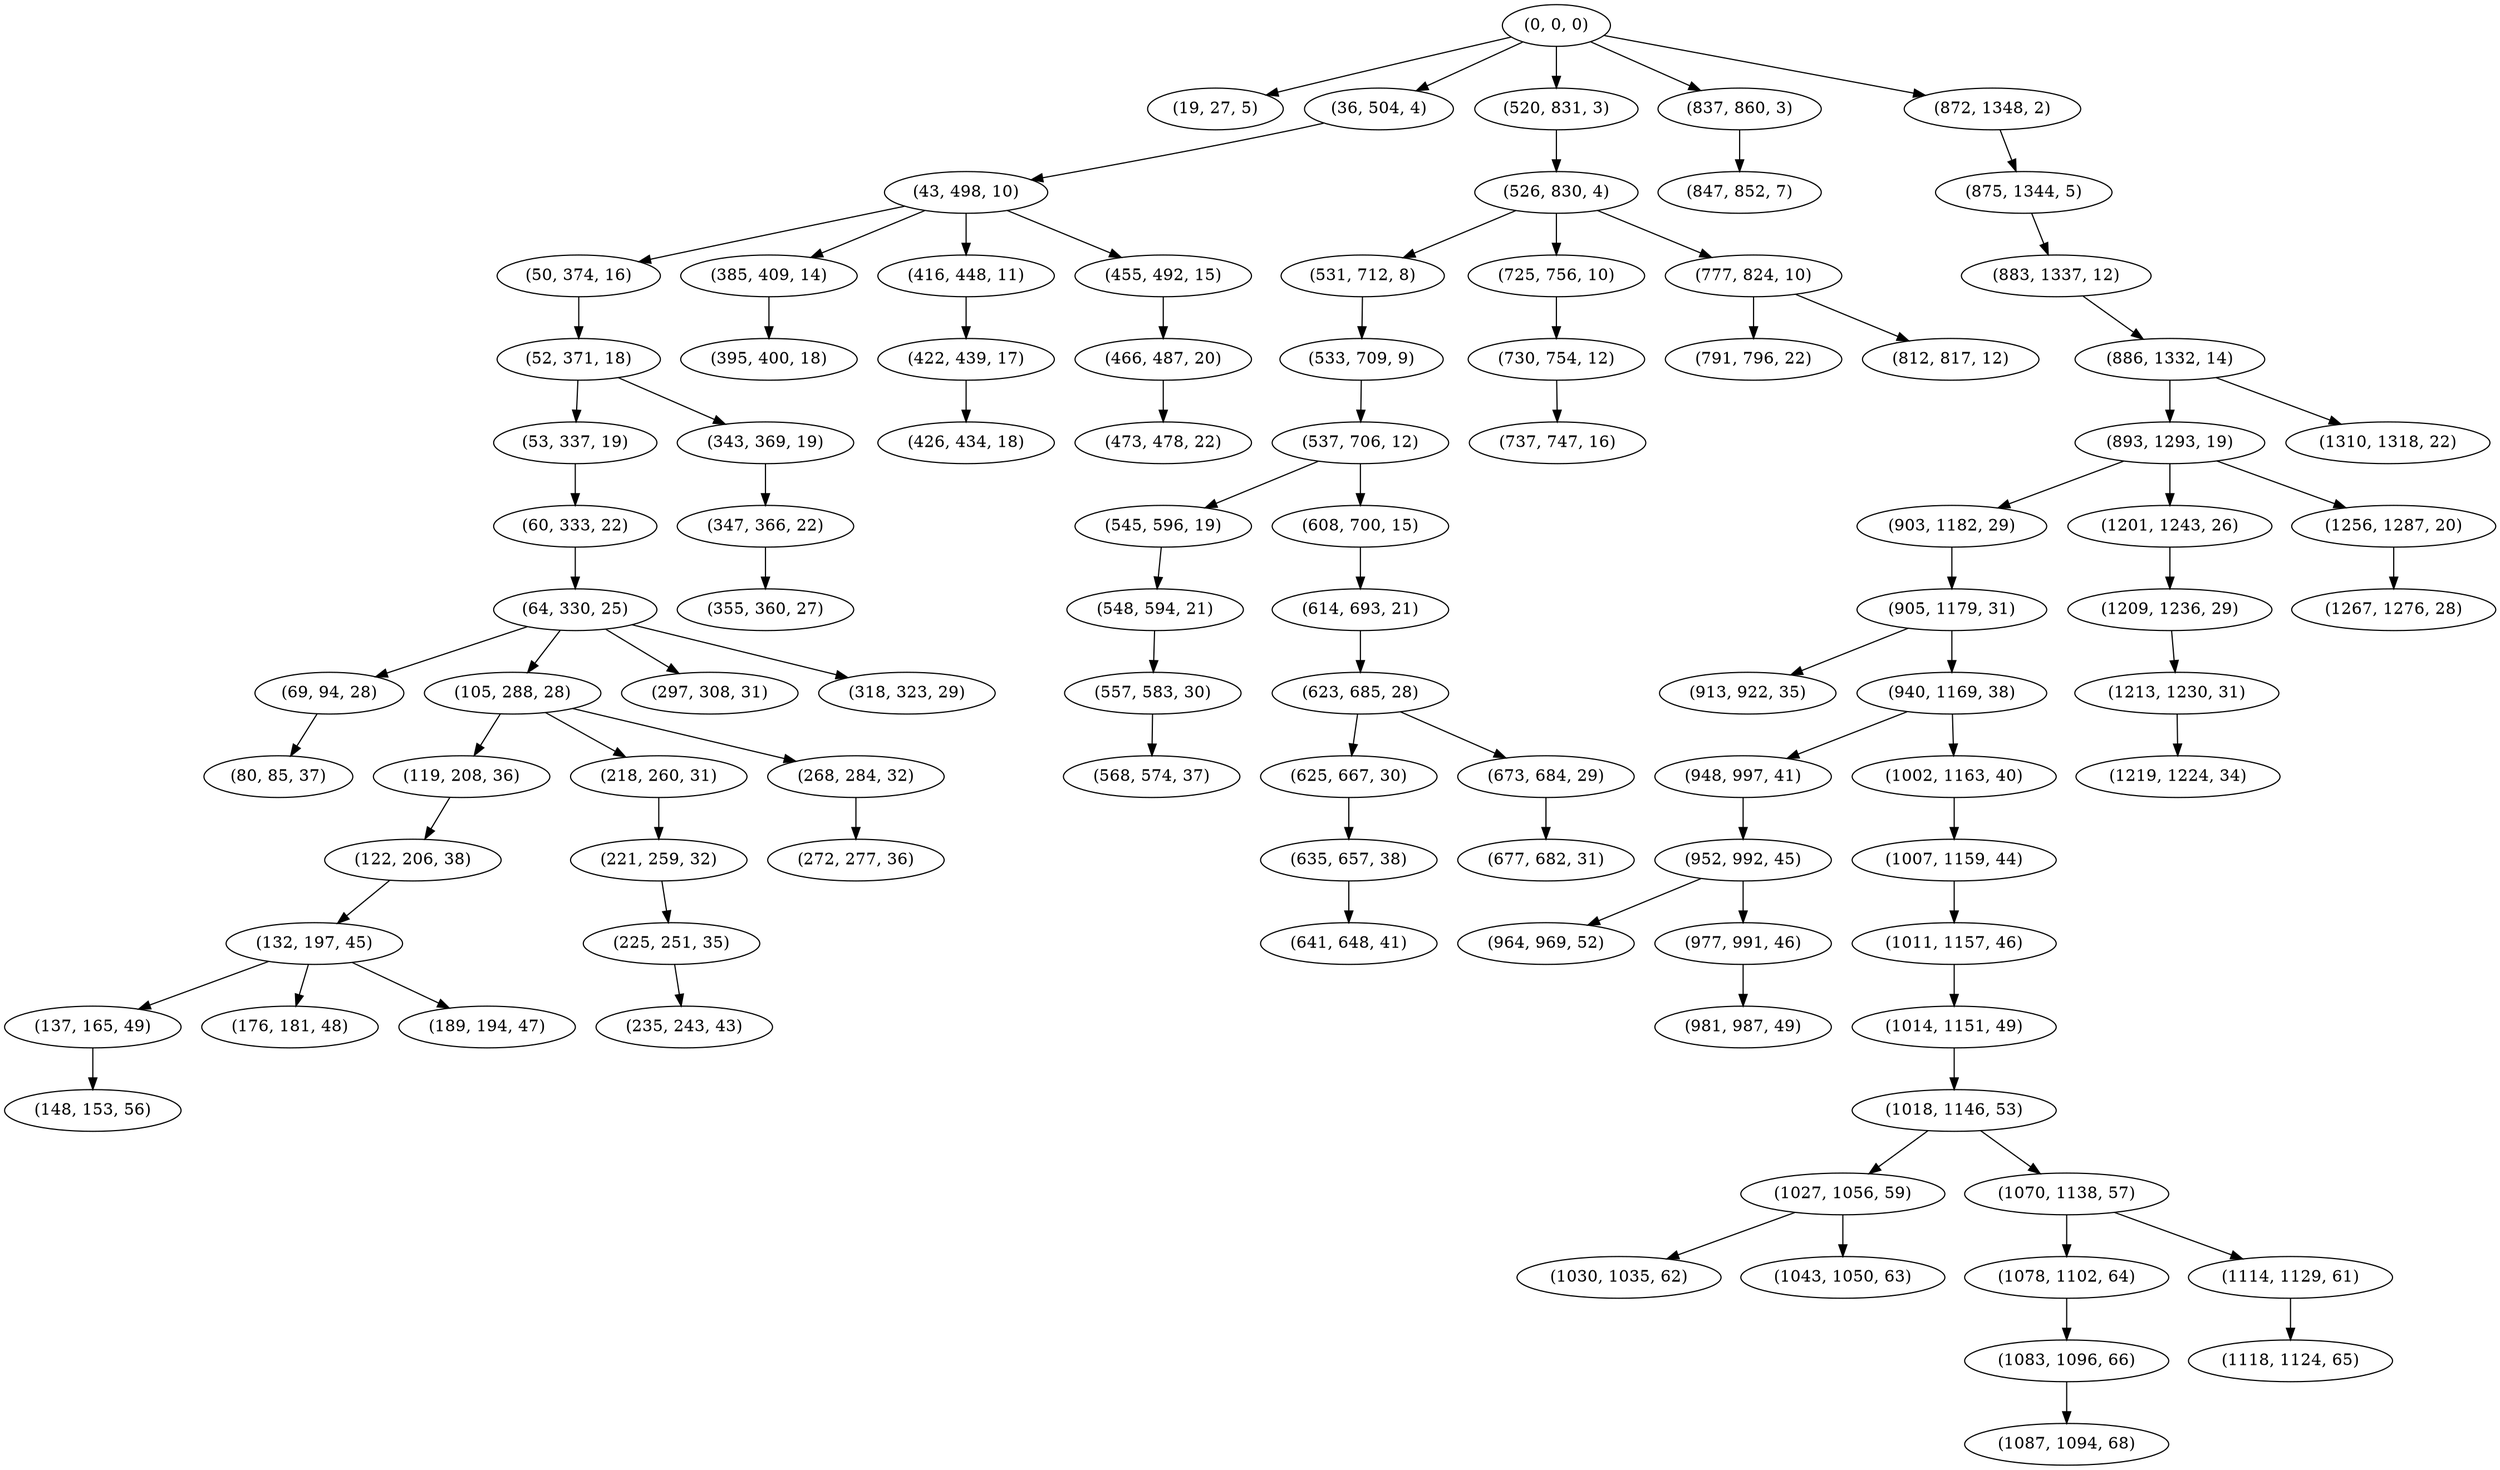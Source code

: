 digraph tree {
    "(0, 0, 0)";
    "(19, 27, 5)";
    "(36, 504, 4)";
    "(43, 498, 10)";
    "(50, 374, 16)";
    "(52, 371, 18)";
    "(53, 337, 19)";
    "(60, 333, 22)";
    "(64, 330, 25)";
    "(69, 94, 28)";
    "(80, 85, 37)";
    "(105, 288, 28)";
    "(119, 208, 36)";
    "(122, 206, 38)";
    "(132, 197, 45)";
    "(137, 165, 49)";
    "(148, 153, 56)";
    "(176, 181, 48)";
    "(189, 194, 47)";
    "(218, 260, 31)";
    "(221, 259, 32)";
    "(225, 251, 35)";
    "(235, 243, 43)";
    "(268, 284, 32)";
    "(272, 277, 36)";
    "(297, 308, 31)";
    "(318, 323, 29)";
    "(343, 369, 19)";
    "(347, 366, 22)";
    "(355, 360, 27)";
    "(385, 409, 14)";
    "(395, 400, 18)";
    "(416, 448, 11)";
    "(422, 439, 17)";
    "(426, 434, 18)";
    "(455, 492, 15)";
    "(466, 487, 20)";
    "(473, 478, 22)";
    "(520, 831, 3)";
    "(526, 830, 4)";
    "(531, 712, 8)";
    "(533, 709, 9)";
    "(537, 706, 12)";
    "(545, 596, 19)";
    "(548, 594, 21)";
    "(557, 583, 30)";
    "(568, 574, 37)";
    "(608, 700, 15)";
    "(614, 693, 21)";
    "(623, 685, 28)";
    "(625, 667, 30)";
    "(635, 657, 38)";
    "(641, 648, 41)";
    "(673, 684, 29)";
    "(677, 682, 31)";
    "(725, 756, 10)";
    "(730, 754, 12)";
    "(737, 747, 16)";
    "(777, 824, 10)";
    "(791, 796, 22)";
    "(812, 817, 12)";
    "(837, 860, 3)";
    "(847, 852, 7)";
    "(872, 1348, 2)";
    "(875, 1344, 5)";
    "(883, 1337, 12)";
    "(886, 1332, 14)";
    "(893, 1293, 19)";
    "(903, 1182, 29)";
    "(905, 1179, 31)";
    "(913, 922, 35)";
    "(940, 1169, 38)";
    "(948, 997, 41)";
    "(952, 992, 45)";
    "(964, 969, 52)";
    "(977, 991, 46)";
    "(981, 987, 49)";
    "(1002, 1163, 40)";
    "(1007, 1159, 44)";
    "(1011, 1157, 46)";
    "(1014, 1151, 49)";
    "(1018, 1146, 53)";
    "(1027, 1056, 59)";
    "(1030, 1035, 62)";
    "(1043, 1050, 63)";
    "(1070, 1138, 57)";
    "(1078, 1102, 64)";
    "(1083, 1096, 66)";
    "(1087, 1094, 68)";
    "(1114, 1129, 61)";
    "(1118, 1124, 65)";
    "(1201, 1243, 26)";
    "(1209, 1236, 29)";
    "(1213, 1230, 31)";
    "(1219, 1224, 34)";
    "(1256, 1287, 20)";
    "(1267, 1276, 28)";
    "(1310, 1318, 22)";
    "(0, 0, 0)" -> "(19, 27, 5)";
    "(0, 0, 0)" -> "(36, 504, 4)";
    "(0, 0, 0)" -> "(520, 831, 3)";
    "(0, 0, 0)" -> "(837, 860, 3)";
    "(0, 0, 0)" -> "(872, 1348, 2)";
    "(36, 504, 4)" -> "(43, 498, 10)";
    "(43, 498, 10)" -> "(50, 374, 16)";
    "(43, 498, 10)" -> "(385, 409, 14)";
    "(43, 498, 10)" -> "(416, 448, 11)";
    "(43, 498, 10)" -> "(455, 492, 15)";
    "(50, 374, 16)" -> "(52, 371, 18)";
    "(52, 371, 18)" -> "(53, 337, 19)";
    "(52, 371, 18)" -> "(343, 369, 19)";
    "(53, 337, 19)" -> "(60, 333, 22)";
    "(60, 333, 22)" -> "(64, 330, 25)";
    "(64, 330, 25)" -> "(69, 94, 28)";
    "(64, 330, 25)" -> "(105, 288, 28)";
    "(64, 330, 25)" -> "(297, 308, 31)";
    "(64, 330, 25)" -> "(318, 323, 29)";
    "(69, 94, 28)" -> "(80, 85, 37)";
    "(105, 288, 28)" -> "(119, 208, 36)";
    "(105, 288, 28)" -> "(218, 260, 31)";
    "(105, 288, 28)" -> "(268, 284, 32)";
    "(119, 208, 36)" -> "(122, 206, 38)";
    "(122, 206, 38)" -> "(132, 197, 45)";
    "(132, 197, 45)" -> "(137, 165, 49)";
    "(132, 197, 45)" -> "(176, 181, 48)";
    "(132, 197, 45)" -> "(189, 194, 47)";
    "(137, 165, 49)" -> "(148, 153, 56)";
    "(218, 260, 31)" -> "(221, 259, 32)";
    "(221, 259, 32)" -> "(225, 251, 35)";
    "(225, 251, 35)" -> "(235, 243, 43)";
    "(268, 284, 32)" -> "(272, 277, 36)";
    "(343, 369, 19)" -> "(347, 366, 22)";
    "(347, 366, 22)" -> "(355, 360, 27)";
    "(385, 409, 14)" -> "(395, 400, 18)";
    "(416, 448, 11)" -> "(422, 439, 17)";
    "(422, 439, 17)" -> "(426, 434, 18)";
    "(455, 492, 15)" -> "(466, 487, 20)";
    "(466, 487, 20)" -> "(473, 478, 22)";
    "(520, 831, 3)" -> "(526, 830, 4)";
    "(526, 830, 4)" -> "(531, 712, 8)";
    "(526, 830, 4)" -> "(725, 756, 10)";
    "(526, 830, 4)" -> "(777, 824, 10)";
    "(531, 712, 8)" -> "(533, 709, 9)";
    "(533, 709, 9)" -> "(537, 706, 12)";
    "(537, 706, 12)" -> "(545, 596, 19)";
    "(537, 706, 12)" -> "(608, 700, 15)";
    "(545, 596, 19)" -> "(548, 594, 21)";
    "(548, 594, 21)" -> "(557, 583, 30)";
    "(557, 583, 30)" -> "(568, 574, 37)";
    "(608, 700, 15)" -> "(614, 693, 21)";
    "(614, 693, 21)" -> "(623, 685, 28)";
    "(623, 685, 28)" -> "(625, 667, 30)";
    "(623, 685, 28)" -> "(673, 684, 29)";
    "(625, 667, 30)" -> "(635, 657, 38)";
    "(635, 657, 38)" -> "(641, 648, 41)";
    "(673, 684, 29)" -> "(677, 682, 31)";
    "(725, 756, 10)" -> "(730, 754, 12)";
    "(730, 754, 12)" -> "(737, 747, 16)";
    "(777, 824, 10)" -> "(791, 796, 22)";
    "(777, 824, 10)" -> "(812, 817, 12)";
    "(837, 860, 3)" -> "(847, 852, 7)";
    "(872, 1348, 2)" -> "(875, 1344, 5)";
    "(875, 1344, 5)" -> "(883, 1337, 12)";
    "(883, 1337, 12)" -> "(886, 1332, 14)";
    "(886, 1332, 14)" -> "(893, 1293, 19)";
    "(886, 1332, 14)" -> "(1310, 1318, 22)";
    "(893, 1293, 19)" -> "(903, 1182, 29)";
    "(893, 1293, 19)" -> "(1201, 1243, 26)";
    "(893, 1293, 19)" -> "(1256, 1287, 20)";
    "(903, 1182, 29)" -> "(905, 1179, 31)";
    "(905, 1179, 31)" -> "(913, 922, 35)";
    "(905, 1179, 31)" -> "(940, 1169, 38)";
    "(940, 1169, 38)" -> "(948, 997, 41)";
    "(940, 1169, 38)" -> "(1002, 1163, 40)";
    "(948, 997, 41)" -> "(952, 992, 45)";
    "(952, 992, 45)" -> "(964, 969, 52)";
    "(952, 992, 45)" -> "(977, 991, 46)";
    "(977, 991, 46)" -> "(981, 987, 49)";
    "(1002, 1163, 40)" -> "(1007, 1159, 44)";
    "(1007, 1159, 44)" -> "(1011, 1157, 46)";
    "(1011, 1157, 46)" -> "(1014, 1151, 49)";
    "(1014, 1151, 49)" -> "(1018, 1146, 53)";
    "(1018, 1146, 53)" -> "(1027, 1056, 59)";
    "(1018, 1146, 53)" -> "(1070, 1138, 57)";
    "(1027, 1056, 59)" -> "(1030, 1035, 62)";
    "(1027, 1056, 59)" -> "(1043, 1050, 63)";
    "(1070, 1138, 57)" -> "(1078, 1102, 64)";
    "(1070, 1138, 57)" -> "(1114, 1129, 61)";
    "(1078, 1102, 64)" -> "(1083, 1096, 66)";
    "(1083, 1096, 66)" -> "(1087, 1094, 68)";
    "(1114, 1129, 61)" -> "(1118, 1124, 65)";
    "(1201, 1243, 26)" -> "(1209, 1236, 29)";
    "(1209, 1236, 29)" -> "(1213, 1230, 31)";
    "(1213, 1230, 31)" -> "(1219, 1224, 34)";
    "(1256, 1287, 20)" -> "(1267, 1276, 28)";
}
